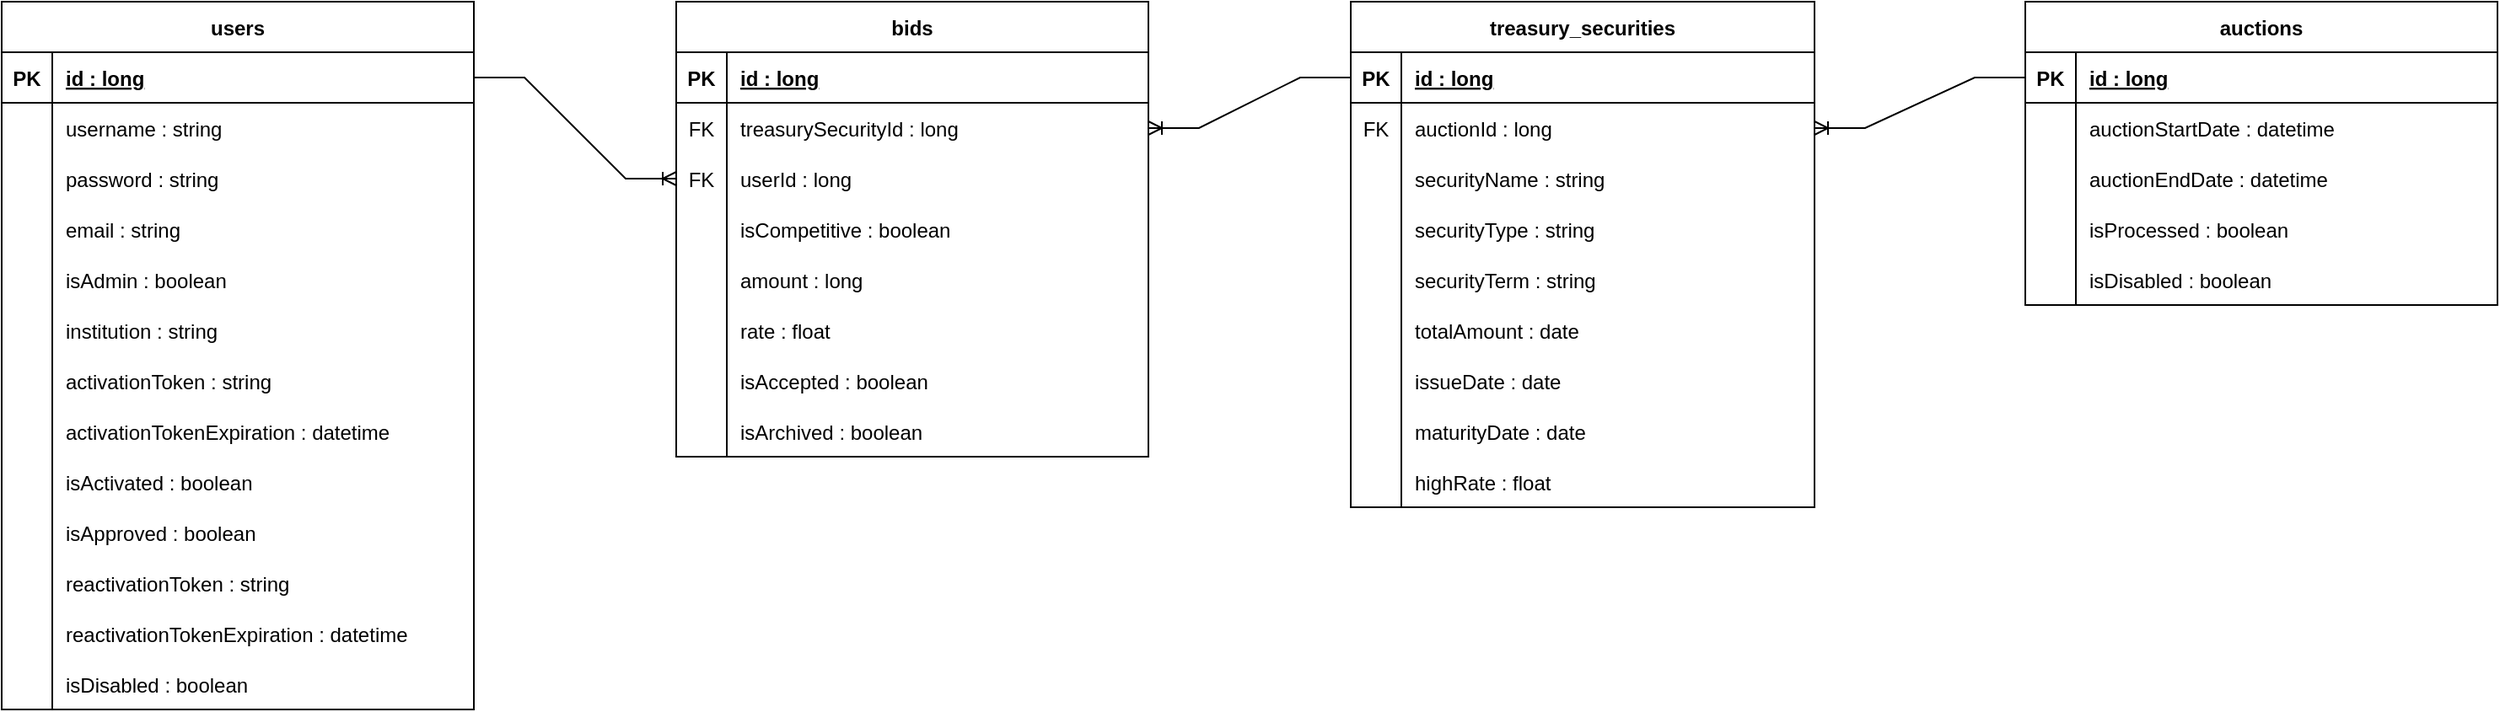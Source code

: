 <mxfile version="20.0.3" type="device"><diagram id="R2lEEEUBdFMjLlhIrx00" name="Page-1"><mxGraphModel dx="1673" dy="980" grid="1" gridSize="10" guides="1" tooltips="1" connect="1" arrows="1" fold="1" page="1" pageScale="1" pageWidth="583" pageHeight="827" math="0" shadow="0" extFonts="Permanent Marker^https://fonts.googleapis.com/css?family=Permanent+Marker"><root><mxCell id="0"/><mxCell id="1" parent="0"/><mxCell id="C-vyLk0tnHw3VtMMgP7b-13" value="treasury_securities" style="shape=table;startSize=30;container=1;collapsible=1;childLayout=tableLayout;fixedRows=1;rowLines=0;fontStyle=1;align=center;resizeLast=1;" parent="1" vertex="1"><mxGeometry x="880" y="320" width="275" height="300" as="geometry"/></mxCell><mxCell id="C-vyLk0tnHw3VtMMgP7b-14" value="" style="shape=partialRectangle;collapsible=0;dropTarget=0;pointerEvents=0;fillColor=none;points=[[0,0.5],[1,0.5]];portConstraint=eastwest;top=0;left=0;right=0;bottom=1;" parent="C-vyLk0tnHw3VtMMgP7b-13" vertex="1"><mxGeometry y="30" width="275" height="30" as="geometry"/></mxCell><mxCell id="C-vyLk0tnHw3VtMMgP7b-15" value="PK" style="shape=partialRectangle;overflow=hidden;connectable=0;fillColor=none;top=0;left=0;bottom=0;right=0;fontStyle=1;" parent="C-vyLk0tnHw3VtMMgP7b-14" vertex="1"><mxGeometry width="30" height="30" as="geometry"><mxRectangle width="30" height="30" as="alternateBounds"/></mxGeometry></mxCell><mxCell id="C-vyLk0tnHw3VtMMgP7b-16" value="id : long" style="shape=partialRectangle;overflow=hidden;connectable=0;fillColor=none;top=0;left=0;bottom=0;right=0;align=left;spacingLeft=6;fontStyle=5;" parent="C-vyLk0tnHw3VtMMgP7b-14" vertex="1"><mxGeometry x="30" width="245" height="30" as="geometry"><mxRectangle width="245" height="30" as="alternateBounds"/></mxGeometry></mxCell><mxCell id="_9iwSslG8Aq5qj0h639I-4" style="shape=partialRectangle;collapsible=0;dropTarget=0;pointerEvents=0;fillColor=none;points=[[0,0.5],[1,0.5]];portConstraint=eastwest;top=0;left=0;right=0;bottom=0;" vertex="1" parent="C-vyLk0tnHw3VtMMgP7b-13"><mxGeometry y="60" width="275" height="30" as="geometry"/></mxCell><mxCell id="_9iwSslG8Aq5qj0h639I-5" value="FK" style="shape=partialRectangle;overflow=hidden;connectable=0;fillColor=none;top=0;left=0;bottom=0;right=0;" vertex="1" parent="_9iwSslG8Aq5qj0h639I-4"><mxGeometry width="30" height="30" as="geometry"><mxRectangle width="30" height="30" as="alternateBounds"/></mxGeometry></mxCell><mxCell id="_9iwSslG8Aq5qj0h639I-6" value="auctionId : long" style="shape=partialRectangle;overflow=hidden;connectable=0;fillColor=none;top=0;left=0;bottom=0;right=0;align=left;spacingLeft=6;" vertex="1" parent="_9iwSslG8Aq5qj0h639I-4"><mxGeometry x="30" width="245" height="30" as="geometry"><mxRectangle width="245" height="30" as="alternateBounds"/></mxGeometry></mxCell><mxCell id="y-kkkrzuIJD41gXvzFDT-53" style="shape=partialRectangle;collapsible=0;dropTarget=0;pointerEvents=0;fillColor=none;points=[[0,0.5],[1,0.5]];portConstraint=eastwest;top=0;left=0;right=0;bottom=0;" parent="C-vyLk0tnHw3VtMMgP7b-13" vertex="1"><mxGeometry y="90" width="275" height="30" as="geometry"/></mxCell><mxCell id="y-kkkrzuIJD41gXvzFDT-54" style="shape=partialRectangle;overflow=hidden;connectable=0;fillColor=none;top=0;left=0;bottom=0;right=0;" parent="y-kkkrzuIJD41gXvzFDT-53" vertex="1"><mxGeometry width="30" height="30" as="geometry"><mxRectangle width="30" height="30" as="alternateBounds"/></mxGeometry></mxCell><mxCell id="y-kkkrzuIJD41gXvzFDT-55" value="securityName : string" style="shape=partialRectangle;overflow=hidden;connectable=0;fillColor=none;top=0;left=0;bottom=0;right=0;align=left;spacingLeft=6;" parent="y-kkkrzuIJD41gXvzFDT-53" vertex="1"><mxGeometry x="30" width="245" height="30" as="geometry"><mxRectangle width="245" height="30" as="alternateBounds"/></mxGeometry></mxCell><mxCell id="C-vyLk0tnHw3VtMMgP7b-20" value="" style="shape=partialRectangle;collapsible=0;dropTarget=0;pointerEvents=0;fillColor=none;points=[[0,0.5],[1,0.5]];portConstraint=eastwest;top=0;left=0;right=0;bottom=0;" parent="C-vyLk0tnHw3VtMMgP7b-13" vertex="1"><mxGeometry y="120" width="275" height="30" as="geometry"/></mxCell><mxCell id="C-vyLk0tnHw3VtMMgP7b-21" value="" style="shape=partialRectangle;overflow=hidden;connectable=0;fillColor=none;top=0;left=0;bottom=0;right=0;" parent="C-vyLk0tnHw3VtMMgP7b-20" vertex="1"><mxGeometry width="30" height="30" as="geometry"><mxRectangle width="30" height="30" as="alternateBounds"/></mxGeometry></mxCell><mxCell id="C-vyLk0tnHw3VtMMgP7b-22" value="securityType : string" style="shape=partialRectangle;overflow=hidden;connectable=0;fillColor=none;top=0;left=0;bottom=0;right=0;align=left;spacingLeft=6;" parent="C-vyLk0tnHw3VtMMgP7b-20" vertex="1"><mxGeometry x="30" width="245" height="30" as="geometry"><mxRectangle width="245" height="30" as="alternateBounds"/></mxGeometry></mxCell><mxCell id="O6JxZYB8UozgGxI3PAgN-44" style="shape=partialRectangle;collapsible=0;dropTarget=0;pointerEvents=0;fillColor=none;points=[[0,0.5],[1,0.5]];portConstraint=eastwest;top=0;left=0;right=0;bottom=0;" parent="C-vyLk0tnHw3VtMMgP7b-13" vertex="1"><mxGeometry y="150" width="275" height="30" as="geometry"/></mxCell><mxCell id="O6JxZYB8UozgGxI3PAgN-45" style="shape=partialRectangle;overflow=hidden;connectable=0;fillColor=none;top=0;left=0;bottom=0;right=0;" parent="O6JxZYB8UozgGxI3PAgN-44" vertex="1"><mxGeometry width="30" height="30" as="geometry"><mxRectangle width="30" height="30" as="alternateBounds"/></mxGeometry></mxCell><mxCell id="O6JxZYB8UozgGxI3PAgN-46" value="securityTerm : string" style="shape=partialRectangle;overflow=hidden;connectable=0;fillColor=none;top=0;left=0;bottom=0;right=0;align=left;spacingLeft=6;" parent="O6JxZYB8UozgGxI3PAgN-44" vertex="1"><mxGeometry x="30" width="245" height="30" as="geometry"><mxRectangle width="245" height="30" as="alternateBounds"/></mxGeometry></mxCell><mxCell id="1lOHPJvQak-g6XVQOSJD-5" style="shape=partialRectangle;collapsible=0;dropTarget=0;pointerEvents=0;fillColor=none;points=[[0,0.5],[1,0.5]];portConstraint=eastwest;top=0;left=0;right=0;bottom=0;" parent="C-vyLk0tnHw3VtMMgP7b-13" vertex="1"><mxGeometry y="180" width="275" height="30" as="geometry"/></mxCell><mxCell id="1lOHPJvQak-g6XVQOSJD-6" style="shape=partialRectangle;overflow=hidden;connectable=0;fillColor=none;top=0;left=0;bottom=0;right=0;" parent="1lOHPJvQak-g6XVQOSJD-5" vertex="1"><mxGeometry width="30" height="30" as="geometry"><mxRectangle width="30" height="30" as="alternateBounds"/></mxGeometry></mxCell><mxCell id="1lOHPJvQak-g6XVQOSJD-7" value="totalAmount : date" style="shape=partialRectangle;overflow=hidden;connectable=0;fillColor=none;top=0;left=0;bottom=0;right=0;align=left;spacingLeft=6;" parent="1lOHPJvQak-g6XVQOSJD-5" vertex="1"><mxGeometry x="30" width="245" height="30" as="geometry"><mxRectangle width="245" height="30" as="alternateBounds"/></mxGeometry></mxCell><mxCell id="1lOHPJvQak-g6XVQOSJD-10" style="shape=partialRectangle;collapsible=0;dropTarget=0;pointerEvents=0;fillColor=none;points=[[0,0.5],[1,0.5]];portConstraint=eastwest;top=0;left=0;right=0;bottom=0;" parent="C-vyLk0tnHw3VtMMgP7b-13" vertex="1"><mxGeometry y="210" width="275" height="30" as="geometry"/></mxCell><mxCell id="1lOHPJvQak-g6XVQOSJD-11" style="shape=partialRectangle;overflow=hidden;connectable=0;fillColor=none;top=0;left=0;bottom=0;right=0;" parent="1lOHPJvQak-g6XVQOSJD-10" vertex="1"><mxGeometry width="30" height="30" as="geometry"><mxRectangle width="30" height="30" as="alternateBounds"/></mxGeometry></mxCell><mxCell id="1lOHPJvQak-g6XVQOSJD-12" value="issueDate : date" style="shape=partialRectangle;overflow=hidden;connectable=0;fillColor=none;top=0;left=0;bottom=0;right=0;align=left;spacingLeft=6;" parent="1lOHPJvQak-g6XVQOSJD-10" vertex="1"><mxGeometry x="30" width="245" height="30" as="geometry"><mxRectangle width="245" height="30" as="alternateBounds"/></mxGeometry></mxCell><mxCell id="1lOHPJvQak-g6XVQOSJD-13" style="shape=partialRectangle;collapsible=0;dropTarget=0;pointerEvents=0;fillColor=none;points=[[0,0.5],[1,0.5]];portConstraint=eastwest;top=0;left=0;right=0;bottom=0;" parent="C-vyLk0tnHw3VtMMgP7b-13" vertex="1"><mxGeometry y="240" width="275" height="30" as="geometry"/></mxCell><mxCell id="1lOHPJvQak-g6XVQOSJD-14" style="shape=partialRectangle;overflow=hidden;connectable=0;fillColor=none;top=0;left=0;bottom=0;right=0;" parent="1lOHPJvQak-g6XVQOSJD-13" vertex="1"><mxGeometry width="30" height="30" as="geometry"><mxRectangle width="30" height="30" as="alternateBounds"/></mxGeometry></mxCell><mxCell id="1lOHPJvQak-g6XVQOSJD-15" value="maturityDate : date" style="shape=partialRectangle;overflow=hidden;connectable=0;fillColor=none;top=0;left=0;bottom=0;right=0;align=left;spacingLeft=6;" parent="1lOHPJvQak-g6XVQOSJD-13" vertex="1"><mxGeometry x="30" width="245" height="30" as="geometry"><mxRectangle width="245" height="30" as="alternateBounds"/></mxGeometry></mxCell><mxCell id="1lOHPJvQak-g6XVQOSJD-16" style="shape=partialRectangle;collapsible=0;dropTarget=0;pointerEvents=0;fillColor=none;points=[[0,0.5],[1,0.5]];portConstraint=eastwest;top=0;left=0;right=0;bottom=0;" parent="C-vyLk0tnHw3VtMMgP7b-13" vertex="1"><mxGeometry y="270" width="275" height="30" as="geometry"/></mxCell><mxCell id="1lOHPJvQak-g6XVQOSJD-17" style="shape=partialRectangle;overflow=hidden;connectable=0;fillColor=none;top=0;left=0;bottom=0;right=0;" parent="1lOHPJvQak-g6XVQOSJD-16" vertex="1"><mxGeometry width="30" height="30" as="geometry"><mxRectangle width="30" height="30" as="alternateBounds"/></mxGeometry></mxCell><mxCell id="1lOHPJvQak-g6XVQOSJD-18" value="highRate : float" style="shape=partialRectangle;overflow=hidden;connectable=0;fillColor=none;top=0;left=0;bottom=0;right=0;align=left;spacingLeft=6;" parent="1lOHPJvQak-g6XVQOSJD-16" vertex="1"><mxGeometry x="30" width="245" height="30" as="geometry"><mxRectangle width="245" height="30" as="alternateBounds"/></mxGeometry></mxCell><mxCell id="C-vyLk0tnHw3VtMMgP7b-23" value="users" style="shape=table;startSize=30;container=1;collapsible=1;childLayout=tableLayout;fixedRows=1;rowLines=0;fontStyle=1;align=center;resizeLast=1;" parent="1" vertex="1"><mxGeometry x="80" y="320" width="280" height="420" as="geometry"/></mxCell><mxCell id="C-vyLk0tnHw3VtMMgP7b-24" value="" style="shape=partialRectangle;collapsible=0;dropTarget=0;pointerEvents=0;fillColor=none;points=[[0,0.5],[1,0.5]];portConstraint=eastwest;top=0;left=0;right=0;bottom=1;" parent="C-vyLk0tnHw3VtMMgP7b-23" vertex="1"><mxGeometry y="30" width="280" height="30" as="geometry"/></mxCell><mxCell id="C-vyLk0tnHw3VtMMgP7b-25" value="PK" style="shape=partialRectangle;overflow=hidden;connectable=0;fillColor=none;top=0;left=0;bottom=0;right=0;fontStyle=1;" parent="C-vyLk0tnHw3VtMMgP7b-24" vertex="1"><mxGeometry width="30" height="30" as="geometry"><mxRectangle width="30" height="30" as="alternateBounds"/></mxGeometry></mxCell><mxCell id="C-vyLk0tnHw3VtMMgP7b-26" value="id : long" style="shape=partialRectangle;overflow=hidden;connectable=0;fillColor=none;top=0;left=0;bottom=0;right=0;align=left;spacingLeft=6;fontStyle=5;" parent="C-vyLk0tnHw3VtMMgP7b-24" vertex="1"><mxGeometry x="30" width="250" height="30" as="geometry"><mxRectangle width="250" height="30" as="alternateBounds"/></mxGeometry></mxCell><mxCell id="C-vyLk0tnHw3VtMMgP7b-27" value="" style="shape=partialRectangle;collapsible=0;dropTarget=0;pointerEvents=0;fillColor=none;points=[[0,0.5],[1,0.5]];portConstraint=eastwest;top=0;left=0;right=0;bottom=0;" parent="C-vyLk0tnHw3VtMMgP7b-23" vertex="1"><mxGeometry y="60" width="280" height="30" as="geometry"/></mxCell><mxCell id="C-vyLk0tnHw3VtMMgP7b-28" value="" style="shape=partialRectangle;overflow=hidden;connectable=0;fillColor=none;top=0;left=0;bottom=0;right=0;" parent="C-vyLk0tnHw3VtMMgP7b-27" vertex="1"><mxGeometry width="30" height="30" as="geometry"><mxRectangle width="30" height="30" as="alternateBounds"/></mxGeometry></mxCell><mxCell id="C-vyLk0tnHw3VtMMgP7b-29" value="username : string" style="shape=partialRectangle;overflow=hidden;connectable=0;fillColor=none;top=0;left=0;bottom=0;right=0;align=left;spacingLeft=6;" parent="C-vyLk0tnHw3VtMMgP7b-27" vertex="1"><mxGeometry x="30" width="250" height="30" as="geometry"><mxRectangle width="250" height="30" as="alternateBounds"/></mxGeometry></mxCell><mxCell id="O6JxZYB8UozgGxI3PAgN-1" style="shape=partialRectangle;collapsible=0;dropTarget=0;pointerEvents=0;fillColor=none;points=[[0,0.5],[1,0.5]];portConstraint=eastwest;top=0;left=0;right=0;bottom=0;" parent="C-vyLk0tnHw3VtMMgP7b-23" vertex="1"><mxGeometry y="90" width="280" height="30" as="geometry"/></mxCell><mxCell id="O6JxZYB8UozgGxI3PAgN-2" value="        " style="shape=partialRectangle;overflow=hidden;connectable=0;fillColor=none;top=0;left=0;bottom=0;right=0;" parent="O6JxZYB8UozgGxI3PAgN-1" vertex="1"><mxGeometry width="30" height="30" as="geometry"><mxRectangle width="30" height="30" as="alternateBounds"/></mxGeometry></mxCell><mxCell id="O6JxZYB8UozgGxI3PAgN-3" value="password : string" style="shape=partialRectangle;overflow=hidden;connectable=0;fillColor=none;top=0;left=0;bottom=0;right=0;align=left;spacingLeft=6;" parent="O6JxZYB8UozgGxI3PAgN-1" vertex="1"><mxGeometry x="30" width="250" height="30" as="geometry"><mxRectangle width="250" height="30" as="alternateBounds"/></mxGeometry></mxCell><mxCell id="O6JxZYB8UozgGxI3PAgN-4" style="shape=partialRectangle;collapsible=0;dropTarget=0;pointerEvents=0;fillColor=none;points=[[0,0.5],[1,0.5]];portConstraint=eastwest;top=0;left=0;right=0;bottom=0;" parent="C-vyLk0tnHw3VtMMgP7b-23" vertex="1"><mxGeometry y="120" width="280" height="30" as="geometry"/></mxCell><mxCell id="O6JxZYB8UozgGxI3PAgN-5" style="shape=partialRectangle;overflow=hidden;connectable=0;fillColor=none;top=0;left=0;bottom=0;right=0;" parent="O6JxZYB8UozgGxI3PAgN-4" vertex="1"><mxGeometry width="30" height="30" as="geometry"><mxRectangle width="30" height="30" as="alternateBounds"/></mxGeometry></mxCell><mxCell id="O6JxZYB8UozgGxI3PAgN-6" value="email : string" style="shape=partialRectangle;overflow=hidden;connectable=0;fillColor=none;top=0;left=0;bottom=0;right=0;align=left;spacingLeft=6;" parent="O6JxZYB8UozgGxI3PAgN-4" vertex="1"><mxGeometry x="30" width="250" height="30" as="geometry"><mxRectangle width="250" height="30" as="alternateBounds"/></mxGeometry></mxCell><mxCell id="O6JxZYB8UozgGxI3PAgN-41" style="shape=partialRectangle;collapsible=0;dropTarget=0;pointerEvents=0;fillColor=none;points=[[0,0.5],[1,0.5]];portConstraint=eastwest;top=0;left=0;right=0;bottom=0;" parent="C-vyLk0tnHw3VtMMgP7b-23" vertex="1"><mxGeometry y="150" width="280" height="30" as="geometry"/></mxCell><mxCell id="O6JxZYB8UozgGxI3PAgN-42" style="shape=partialRectangle;overflow=hidden;connectable=0;fillColor=none;top=0;left=0;bottom=0;right=0;" parent="O6JxZYB8UozgGxI3PAgN-41" vertex="1"><mxGeometry width="30" height="30" as="geometry"><mxRectangle width="30" height="30" as="alternateBounds"/></mxGeometry></mxCell><mxCell id="O6JxZYB8UozgGxI3PAgN-43" value="isAdmin : boolean" style="shape=partialRectangle;overflow=hidden;connectable=0;fillColor=none;top=0;left=0;bottom=0;right=0;align=left;spacingLeft=6;" parent="O6JxZYB8UozgGxI3PAgN-41" vertex="1"><mxGeometry x="30" width="250" height="30" as="geometry"><mxRectangle width="250" height="30" as="alternateBounds"/></mxGeometry></mxCell><mxCell id="O6JxZYB8UozgGxI3PAgN-8" style="shape=partialRectangle;collapsible=0;dropTarget=0;pointerEvents=0;fillColor=none;points=[[0,0.5],[1,0.5]];portConstraint=eastwest;top=0;left=0;right=0;bottom=0;" parent="C-vyLk0tnHw3VtMMgP7b-23" vertex="1"><mxGeometry y="180" width="280" height="30" as="geometry"/></mxCell><mxCell id="O6JxZYB8UozgGxI3PAgN-9" style="shape=partialRectangle;overflow=hidden;connectable=0;fillColor=none;top=0;left=0;bottom=0;right=0;" parent="O6JxZYB8UozgGxI3PAgN-8" vertex="1"><mxGeometry width="30" height="30" as="geometry"><mxRectangle width="30" height="30" as="alternateBounds"/></mxGeometry></mxCell><mxCell id="O6JxZYB8UozgGxI3PAgN-10" value="institution : string" style="shape=partialRectangle;overflow=hidden;connectable=0;fillColor=none;top=0;left=0;bottom=0;right=0;align=left;spacingLeft=6;" parent="O6JxZYB8UozgGxI3PAgN-8" vertex="1"><mxGeometry x="30" width="250" height="30" as="geometry"><mxRectangle width="250" height="30" as="alternateBounds"/></mxGeometry></mxCell><mxCell id="O6JxZYB8UozgGxI3PAgN-22" style="shape=partialRectangle;collapsible=0;dropTarget=0;pointerEvents=0;fillColor=none;points=[[0,0.5],[1,0.5]];portConstraint=eastwest;top=0;left=0;right=0;bottom=0;" parent="C-vyLk0tnHw3VtMMgP7b-23" vertex="1"><mxGeometry y="210" width="280" height="30" as="geometry"/></mxCell><mxCell id="O6JxZYB8UozgGxI3PAgN-23" style="shape=partialRectangle;overflow=hidden;connectable=0;fillColor=none;top=0;left=0;bottom=0;right=0;" parent="O6JxZYB8UozgGxI3PAgN-22" vertex="1"><mxGeometry width="30" height="30" as="geometry"><mxRectangle width="30" height="30" as="alternateBounds"/></mxGeometry></mxCell><mxCell id="O6JxZYB8UozgGxI3PAgN-24" value="activationToken : string" style="shape=partialRectangle;overflow=hidden;connectable=0;fillColor=none;top=0;left=0;bottom=0;right=0;align=left;spacingLeft=6;" parent="O6JxZYB8UozgGxI3PAgN-22" vertex="1"><mxGeometry x="30" width="250" height="30" as="geometry"><mxRectangle width="250" height="30" as="alternateBounds"/></mxGeometry></mxCell><mxCell id="O6JxZYB8UozgGxI3PAgN-31" style="shape=partialRectangle;collapsible=0;dropTarget=0;pointerEvents=0;fillColor=none;points=[[0,0.5],[1,0.5]];portConstraint=eastwest;top=0;left=0;right=0;bottom=0;" parent="C-vyLk0tnHw3VtMMgP7b-23" vertex="1"><mxGeometry y="240" width="280" height="30" as="geometry"/></mxCell><mxCell id="O6JxZYB8UozgGxI3PAgN-32" style="shape=partialRectangle;overflow=hidden;connectable=0;fillColor=none;top=0;left=0;bottom=0;right=0;" parent="O6JxZYB8UozgGxI3PAgN-31" vertex="1"><mxGeometry width="30" height="30" as="geometry"><mxRectangle width="30" height="30" as="alternateBounds"/></mxGeometry></mxCell><mxCell id="O6JxZYB8UozgGxI3PAgN-33" value="activationTokenExpiration : datetime" style="shape=partialRectangle;overflow=hidden;connectable=0;fillColor=none;top=0;left=0;bottom=0;right=0;align=left;spacingLeft=6;" parent="O6JxZYB8UozgGxI3PAgN-31" vertex="1"><mxGeometry x="30" width="250" height="30" as="geometry"><mxRectangle width="250" height="30" as="alternateBounds"/></mxGeometry></mxCell><mxCell id="O6JxZYB8UozgGxI3PAgN-25" style="shape=partialRectangle;collapsible=0;dropTarget=0;pointerEvents=0;fillColor=none;points=[[0,0.5],[1,0.5]];portConstraint=eastwest;top=0;left=0;right=0;bottom=0;" parent="C-vyLk0tnHw3VtMMgP7b-23" vertex="1"><mxGeometry y="270" width="280" height="30" as="geometry"/></mxCell><mxCell id="O6JxZYB8UozgGxI3PAgN-26" style="shape=partialRectangle;overflow=hidden;connectable=0;fillColor=none;top=0;left=0;bottom=0;right=0;" parent="O6JxZYB8UozgGxI3PAgN-25" vertex="1"><mxGeometry width="30" height="30" as="geometry"><mxRectangle width="30" height="30" as="alternateBounds"/></mxGeometry></mxCell><mxCell id="O6JxZYB8UozgGxI3PAgN-27" value="isActivated : boolean" style="shape=partialRectangle;overflow=hidden;connectable=0;fillColor=none;top=0;left=0;bottom=0;right=0;align=left;spacingLeft=6;" parent="O6JxZYB8UozgGxI3PAgN-25" vertex="1"><mxGeometry x="30" width="250" height="30" as="geometry"><mxRectangle width="250" height="30" as="alternateBounds"/></mxGeometry></mxCell><mxCell id="_9iwSslG8Aq5qj0h639I-7" style="shape=partialRectangle;collapsible=0;dropTarget=0;pointerEvents=0;fillColor=none;points=[[0,0.5],[1,0.5]];portConstraint=eastwest;top=0;left=0;right=0;bottom=0;" vertex="1" parent="C-vyLk0tnHw3VtMMgP7b-23"><mxGeometry y="300" width="280" height="30" as="geometry"/></mxCell><mxCell id="_9iwSslG8Aq5qj0h639I-8" style="shape=partialRectangle;overflow=hidden;connectable=0;fillColor=none;top=0;left=0;bottom=0;right=0;" vertex="1" parent="_9iwSslG8Aq5qj0h639I-7"><mxGeometry width="30" height="30" as="geometry"><mxRectangle width="30" height="30" as="alternateBounds"/></mxGeometry></mxCell><mxCell id="_9iwSslG8Aq5qj0h639I-9" value="isApproved : boolean" style="shape=partialRectangle;overflow=hidden;connectable=0;fillColor=none;top=0;left=0;bottom=0;right=0;align=left;spacingLeft=6;" vertex="1" parent="_9iwSslG8Aq5qj0h639I-7"><mxGeometry x="30" width="250" height="30" as="geometry"><mxRectangle width="250" height="30" as="alternateBounds"/></mxGeometry></mxCell><mxCell id="O6JxZYB8UozgGxI3PAgN-28" style="shape=partialRectangle;collapsible=0;dropTarget=0;pointerEvents=0;fillColor=none;points=[[0,0.5],[1,0.5]];portConstraint=eastwest;top=0;left=0;right=0;bottom=0;" parent="C-vyLk0tnHw3VtMMgP7b-23" vertex="1"><mxGeometry y="330" width="280" height="30" as="geometry"/></mxCell><mxCell id="O6JxZYB8UozgGxI3PAgN-29" style="shape=partialRectangle;overflow=hidden;connectable=0;fillColor=none;top=0;left=0;bottom=0;right=0;" parent="O6JxZYB8UozgGxI3PAgN-28" vertex="1"><mxGeometry width="30" height="30" as="geometry"><mxRectangle width="30" height="30" as="alternateBounds"/></mxGeometry></mxCell><mxCell id="O6JxZYB8UozgGxI3PAgN-30" value="reactivationToken : string" style="shape=partialRectangle;overflow=hidden;connectable=0;fillColor=none;top=0;left=0;bottom=0;right=0;align=left;spacingLeft=6;" parent="O6JxZYB8UozgGxI3PAgN-28" vertex="1"><mxGeometry x="30" width="250" height="30" as="geometry"><mxRectangle width="250" height="30" as="alternateBounds"/></mxGeometry></mxCell><mxCell id="O6JxZYB8UozgGxI3PAgN-34" style="shape=partialRectangle;collapsible=0;dropTarget=0;pointerEvents=0;fillColor=none;points=[[0,0.5],[1,0.5]];portConstraint=eastwest;top=0;left=0;right=0;bottom=0;" parent="C-vyLk0tnHw3VtMMgP7b-23" vertex="1"><mxGeometry y="360" width="280" height="30" as="geometry"/></mxCell><mxCell id="O6JxZYB8UozgGxI3PAgN-35" style="shape=partialRectangle;overflow=hidden;connectable=0;fillColor=none;top=0;left=0;bottom=0;right=0;" parent="O6JxZYB8UozgGxI3PAgN-34" vertex="1"><mxGeometry width="30" height="30" as="geometry"><mxRectangle width="30" height="30" as="alternateBounds"/></mxGeometry></mxCell><mxCell id="O6JxZYB8UozgGxI3PAgN-36" value="reactivationTokenExpiration : datetime " style="shape=partialRectangle;overflow=hidden;connectable=0;fillColor=none;top=0;left=0;bottom=0;right=0;align=left;spacingLeft=6;" parent="O6JxZYB8UozgGxI3PAgN-34" vertex="1"><mxGeometry x="30" width="250" height="30" as="geometry"><mxRectangle width="250" height="30" as="alternateBounds"/></mxGeometry></mxCell><mxCell id="1lOHPJvQak-g6XVQOSJD-19" style="shape=partialRectangle;collapsible=0;dropTarget=0;pointerEvents=0;fillColor=none;points=[[0,0.5],[1,0.5]];portConstraint=eastwest;top=0;left=0;right=0;bottom=0;" parent="C-vyLk0tnHw3VtMMgP7b-23" vertex="1"><mxGeometry y="390" width="280" height="30" as="geometry"/></mxCell><mxCell id="1lOHPJvQak-g6XVQOSJD-20" style="shape=partialRectangle;overflow=hidden;connectable=0;fillColor=none;top=0;left=0;bottom=0;right=0;" parent="1lOHPJvQak-g6XVQOSJD-19" vertex="1"><mxGeometry width="30" height="30" as="geometry"><mxRectangle width="30" height="30" as="alternateBounds"/></mxGeometry></mxCell><mxCell id="1lOHPJvQak-g6XVQOSJD-21" value="isDisabled : boolean" style="shape=partialRectangle;overflow=hidden;connectable=0;fillColor=none;top=0;left=0;bottom=0;right=0;align=left;spacingLeft=6;" parent="1lOHPJvQak-g6XVQOSJD-19" vertex="1"><mxGeometry x="30" width="250" height="30" as="geometry"><mxRectangle width="250" height="30" as="alternateBounds"/></mxGeometry></mxCell><mxCell id="O6JxZYB8UozgGxI3PAgN-12" value="bids" style="shape=table;startSize=30;container=1;collapsible=1;childLayout=tableLayout;fixedRows=1;rowLines=0;fontStyle=1;align=center;resizeLast=1;" parent="1" vertex="1"><mxGeometry x="480" y="320" width="280" height="270" as="geometry"/></mxCell><mxCell id="O6JxZYB8UozgGxI3PAgN-13" value="" style="shape=partialRectangle;collapsible=0;dropTarget=0;pointerEvents=0;fillColor=none;points=[[0,0.5],[1,0.5]];portConstraint=eastwest;top=0;left=0;right=0;bottom=1;" parent="O6JxZYB8UozgGxI3PAgN-12" vertex="1"><mxGeometry y="30" width="280" height="30" as="geometry"/></mxCell><mxCell id="O6JxZYB8UozgGxI3PAgN-14" value="PK" style="shape=partialRectangle;overflow=hidden;connectable=0;fillColor=none;top=0;left=0;bottom=0;right=0;fontStyle=1;" parent="O6JxZYB8UozgGxI3PAgN-13" vertex="1"><mxGeometry width="30" height="30" as="geometry"><mxRectangle width="30" height="30" as="alternateBounds"/></mxGeometry></mxCell><mxCell id="O6JxZYB8UozgGxI3PAgN-15" value="id : long" style="shape=partialRectangle;overflow=hidden;connectable=0;fillColor=none;top=0;left=0;bottom=0;right=0;align=left;spacingLeft=6;fontStyle=5;" parent="O6JxZYB8UozgGxI3PAgN-13" vertex="1"><mxGeometry x="30" width="250" height="30" as="geometry"><mxRectangle width="250" height="30" as="alternateBounds"/></mxGeometry></mxCell><mxCell id="y-kkkrzuIJD41gXvzFDT-10" style="shape=partialRectangle;collapsible=0;dropTarget=0;pointerEvents=0;fillColor=none;points=[[0,0.5],[1,0.5]];portConstraint=eastwest;top=0;left=0;right=0;bottom=0;" parent="O6JxZYB8UozgGxI3PAgN-12" vertex="1"><mxGeometry y="60" width="280" height="30" as="geometry"/></mxCell><mxCell id="y-kkkrzuIJD41gXvzFDT-11" value="FK" style="shape=partialRectangle;overflow=hidden;connectable=0;fillColor=none;top=0;left=0;bottom=0;right=0;" parent="y-kkkrzuIJD41gXvzFDT-10" vertex="1"><mxGeometry width="30" height="30" as="geometry"><mxRectangle width="30" height="30" as="alternateBounds"/></mxGeometry></mxCell><mxCell id="y-kkkrzuIJD41gXvzFDT-12" value="treasurySecurityId : long " style="shape=partialRectangle;overflow=hidden;connectable=0;fillColor=none;top=0;left=0;bottom=0;right=0;align=left;spacingLeft=6;" parent="y-kkkrzuIJD41gXvzFDT-10" vertex="1"><mxGeometry x="30" width="250" height="30" as="geometry"><mxRectangle width="250" height="30" as="alternateBounds"/></mxGeometry></mxCell><mxCell id="O6JxZYB8UozgGxI3PAgN-16" value="" style="shape=partialRectangle;collapsible=0;dropTarget=0;pointerEvents=0;fillColor=none;points=[[0,0.5],[1,0.5]];portConstraint=eastwest;top=0;left=0;right=0;bottom=0;" parent="O6JxZYB8UozgGxI3PAgN-12" vertex="1"><mxGeometry y="90" width="280" height="30" as="geometry"/></mxCell><mxCell id="O6JxZYB8UozgGxI3PAgN-17" value="FK" style="shape=partialRectangle;overflow=hidden;connectable=0;fillColor=none;top=0;left=0;bottom=0;right=0;" parent="O6JxZYB8UozgGxI3PAgN-16" vertex="1"><mxGeometry width="30" height="30" as="geometry"><mxRectangle width="30" height="30" as="alternateBounds"/></mxGeometry></mxCell><mxCell id="O6JxZYB8UozgGxI3PAgN-18" value="userId : long" style="shape=partialRectangle;overflow=hidden;connectable=0;fillColor=none;top=0;left=0;bottom=0;right=0;align=left;spacingLeft=6;" parent="O6JxZYB8UozgGxI3PAgN-16" vertex="1"><mxGeometry x="30" width="250" height="30" as="geometry"><mxRectangle width="250" height="30" as="alternateBounds"/></mxGeometry></mxCell><mxCell id="O6JxZYB8UozgGxI3PAgN-96" style="shape=partialRectangle;collapsible=0;dropTarget=0;pointerEvents=0;fillColor=none;points=[[0,0.5],[1,0.5]];portConstraint=eastwest;top=0;left=0;right=0;bottom=0;" parent="O6JxZYB8UozgGxI3PAgN-12" vertex="1"><mxGeometry y="120" width="280" height="30" as="geometry"/></mxCell><mxCell id="O6JxZYB8UozgGxI3PAgN-97" style="shape=partialRectangle;overflow=hidden;connectable=0;fillColor=none;top=0;left=0;bottom=0;right=0;" parent="O6JxZYB8UozgGxI3PAgN-96" vertex="1"><mxGeometry width="30" height="30" as="geometry"><mxRectangle width="30" height="30" as="alternateBounds"/></mxGeometry></mxCell><mxCell id="O6JxZYB8UozgGxI3PAgN-98" value="isCompetitive : boolean" style="shape=partialRectangle;overflow=hidden;connectable=0;fillColor=none;top=0;left=0;bottom=0;right=0;align=left;spacingLeft=6;" parent="O6JxZYB8UozgGxI3PAgN-96" vertex="1"><mxGeometry x="30" width="250" height="30" as="geometry"><mxRectangle width="250" height="30" as="alternateBounds"/></mxGeometry></mxCell><mxCell id="O6JxZYB8UozgGxI3PAgN-60" style="shape=partialRectangle;collapsible=0;dropTarget=0;pointerEvents=0;fillColor=none;points=[[0,0.5],[1,0.5]];portConstraint=eastwest;top=0;left=0;right=0;bottom=0;" parent="O6JxZYB8UozgGxI3PAgN-12" vertex="1"><mxGeometry y="150" width="280" height="30" as="geometry"/></mxCell><mxCell id="O6JxZYB8UozgGxI3PAgN-61" style="shape=partialRectangle;overflow=hidden;connectable=0;fillColor=none;top=0;left=0;bottom=0;right=0;" parent="O6JxZYB8UozgGxI3PAgN-60" vertex="1"><mxGeometry width="30" height="30" as="geometry"><mxRectangle width="30" height="30" as="alternateBounds"/></mxGeometry></mxCell><mxCell id="O6JxZYB8UozgGxI3PAgN-62" value="amount : long  " style="shape=partialRectangle;overflow=hidden;connectable=0;fillColor=none;top=0;left=0;bottom=0;right=0;align=left;spacingLeft=6;" parent="O6JxZYB8UozgGxI3PAgN-60" vertex="1"><mxGeometry x="30" width="250" height="30" as="geometry"><mxRectangle width="250" height="30" as="alternateBounds"/></mxGeometry></mxCell><mxCell id="O6JxZYB8UozgGxI3PAgN-71" style="shape=partialRectangle;collapsible=0;dropTarget=0;pointerEvents=0;fillColor=none;points=[[0,0.5],[1,0.5]];portConstraint=eastwest;top=0;left=0;right=0;bottom=0;" parent="O6JxZYB8UozgGxI3PAgN-12" vertex="1"><mxGeometry y="180" width="280" height="30" as="geometry"/></mxCell><mxCell id="O6JxZYB8UozgGxI3PAgN-72" style="shape=partialRectangle;overflow=hidden;connectable=0;fillColor=none;top=0;left=0;bottom=0;right=0;" parent="O6JxZYB8UozgGxI3PAgN-71" vertex="1"><mxGeometry width="30" height="30" as="geometry"><mxRectangle width="30" height="30" as="alternateBounds"/></mxGeometry></mxCell><mxCell id="O6JxZYB8UozgGxI3PAgN-73" value="rate : float" style="shape=partialRectangle;overflow=hidden;connectable=0;fillColor=none;top=0;left=0;bottom=0;right=0;align=left;spacingLeft=6;" parent="O6JxZYB8UozgGxI3PAgN-71" vertex="1"><mxGeometry x="30" width="250" height="30" as="geometry"><mxRectangle width="250" height="30" as="alternateBounds"/></mxGeometry></mxCell><mxCell id="y-kkkrzuIJD41gXvzFDT-1" style="shape=partialRectangle;collapsible=0;dropTarget=0;pointerEvents=0;fillColor=none;points=[[0,0.5],[1,0.5]];portConstraint=eastwest;top=0;left=0;right=0;bottom=0;" parent="O6JxZYB8UozgGxI3PAgN-12" vertex="1"><mxGeometry y="210" width="280" height="30" as="geometry"/></mxCell><mxCell id="y-kkkrzuIJD41gXvzFDT-2" style="shape=partialRectangle;overflow=hidden;connectable=0;fillColor=none;top=0;left=0;bottom=0;right=0;" parent="y-kkkrzuIJD41gXvzFDT-1" vertex="1"><mxGeometry width="30" height="30" as="geometry"><mxRectangle width="30" height="30" as="alternateBounds"/></mxGeometry></mxCell><mxCell id="y-kkkrzuIJD41gXvzFDT-3" value="isAccepted : boolean " style="shape=partialRectangle;overflow=hidden;connectable=0;fillColor=none;top=0;left=0;bottom=0;right=0;align=left;spacingLeft=6;" parent="y-kkkrzuIJD41gXvzFDT-1" vertex="1"><mxGeometry x="30" width="250" height="30" as="geometry"><mxRectangle width="250" height="30" as="alternateBounds"/></mxGeometry></mxCell><mxCell id="y-kkkrzuIJD41gXvzFDT-62" style="shape=partialRectangle;collapsible=0;dropTarget=0;pointerEvents=0;fillColor=none;points=[[0,0.5],[1,0.5]];portConstraint=eastwest;top=0;left=0;right=0;bottom=0;" parent="O6JxZYB8UozgGxI3PAgN-12" vertex="1"><mxGeometry y="240" width="280" height="30" as="geometry"/></mxCell><mxCell id="y-kkkrzuIJD41gXvzFDT-63" style="shape=partialRectangle;overflow=hidden;connectable=0;fillColor=none;top=0;left=0;bottom=0;right=0;" parent="y-kkkrzuIJD41gXvzFDT-62" vertex="1"><mxGeometry width="30" height="30" as="geometry"><mxRectangle width="30" height="30" as="alternateBounds"/></mxGeometry></mxCell><mxCell id="y-kkkrzuIJD41gXvzFDT-64" value="isArchived : boolean" style="shape=partialRectangle;overflow=hidden;connectable=0;fillColor=none;top=0;left=0;bottom=0;right=0;align=left;spacingLeft=6;" parent="y-kkkrzuIJD41gXvzFDT-62" vertex="1"><mxGeometry x="30" width="250" height="30" as="geometry"><mxRectangle width="250" height="30" as="alternateBounds"/></mxGeometry></mxCell><mxCell id="O6JxZYB8UozgGxI3PAgN-74" value="auctions" style="shape=table;startSize=30;container=1;collapsible=1;childLayout=tableLayout;fixedRows=1;rowLines=0;fontStyle=1;align=center;resizeLast=1;" parent="1" vertex="1"><mxGeometry x="1280" y="320" width="280" height="180" as="geometry"><mxRectangle x="780" y="350" width="70" height="30" as="alternateBounds"/></mxGeometry></mxCell><mxCell id="O6JxZYB8UozgGxI3PAgN-75" value="" style="shape=partialRectangle;collapsible=0;dropTarget=0;pointerEvents=0;fillColor=none;points=[[0,0.5],[1,0.5]];portConstraint=eastwest;top=0;left=0;right=0;bottom=1;" parent="O6JxZYB8UozgGxI3PAgN-74" vertex="1"><mxGeometry y="30" width="280" height="30" as="geometry"/></mxCell><mxCell id="O6JxZYB8UozgGxI3PAgN-76" value="PK" style="shape=partialRectangle;overflow=hidden;connectable=0;fillColor=none;top=0;left=0;bottom=0;right=0;fontStyle=1;" parent="O6JxZYB8UozgGxI3PAgN-75" vertex="1"><mxGeometry width="30" height="30" as="geometry"><mxRectangle width="30" height="30" as="alternateBounds"/></mxGeometry></mxCell><mxCell id="O6JxZYB8UozgGxI3PAgN-77" value="id : long" style="shape=partialRectangle;overflow=hidden;connectable=0;fillColor=none;top=0;left=0;bottom=0;right=0;align=left;spacingLeft=6;fontStyle=5;" parent="O6JxZYB8UozgGxI3PAgN-75" vertex="1"><mxGeometry x="30" width="250" height="30" as="geometry"><mxRectangle width="250" height="30" as="alternateBounds"/></mxGeometry></mxCell><mxCell id="O6JxZYB8UozgGxI3PAgN-84" style="shape=partialRectangle;collapsible=0;dropTarget=0;pointerEvents=0;fillColor=none;points=[[0,0.5],[1,0.5]];portConstraint=eastwest;top=0;left=0;right=0;bottom=0;" parent="O6JxZYB8UozgGxI3PAgN-74" vertex="1"><mxGeometry y="60" width="280" height="30" as="geometry"/></mxCell><mxCell id="O6JxZYB8UozgGxI3PAgN-85" style="shape=partialRectangle;overflow=hidden;connectable=0;fillColor=none;top=0;left=0;bottom=0;right=0;" parent="O6JxZYB8UozgGxI3PAgN-84" vertex="1"><mxGeometry width="30" height="30" as="geometry"><mxRectangle width="30" height="30" as="alternateBounds"/></mxGeometry></mxCell><mxCell id="O6JxZYB8UozgGxI3PAgN-86" value="auctionStartDate : datetime " style="shape=partialRectangle;overflow=hidden;connectable=0;fillColor=none;top=0;left=0;bottom=0;right=0;align=left;spacingLeft=6;" parent="O6JxZYB8UozgGxI3PAgN-84" vertex="1"><mxGeometry x="30" width="250" height="30" as="geometry"><mxRectangle width="250" height="30" as="alternateBounds"/></mxGeometry></mxCell><mxCell id="y-kkkrzuIJD41gXvzFDT-56" style="shape=partialRectangle;collapsible=0;dropTarget=0;pointerEvents=0;fillColor=none;points=[[0,0.5],[1,0.5]];portConstraint=eastwest;top=0;left=0;right=0;bottom=0;" parent="O6JxZYB8UozgGxI3PAgN-74" vertex="1"><mxGeometry y="90" width="280" height="30" as="geometry"/></mxCell><mxCell id="y-kkkrzuIJD41gXvzFDT-57" style="shape=partialRectangle;overflow=hidden;connectable=0;fillColor=none;top=0;left=0;bottom=0;right=0;" parent="y-kkkrzuIJD41gXvzFDT-56" vertex="1"><mxGeometry width="30" height="30" as="geometry"><mxRectangle width="30" height="30" as="alternateBounds"/></mxGeometry></mxCell><mxCell id="y-kkkrzuIJD41gXvzFDT-58" value="auctionEndDate : datetime" style="shape=partialRectangle;overflow=hidden;connectable=0;fillColor=none;top=0;left=0;bottom=0;right=0;align=left;spacingLeft=6;" parent="y-kkkrzuIJD41gXvzFDT-56" vertex="1"><mxGeometry x="30" width="250" height="30" as="geometry"><mxRectangle width="250" height="30" as="alternateBounds"/></mxGeometry></mxCell><mxCell id="1lOHPJvQak-g6XVQOSJD-25" style="shape=partialRectangle;collapsible=0;dropTarget=0;pointerEvents=0;fillColor=none;points=[[0,0.5],[1,0.5]];portConstraint=eastwest;top=0;left=0;right=0;bottom=0;" parent="O6JxZYB8UozgGxI3PAgN-74" vertex="1"><mxGeometry y="120" width="280" height="30" as="geometry"/></mxCell><mxCell id="1lOHPJvQak-g6XVQOSJD-26" style="shape=partialRectangle;overflow=hidden;connectable=0;fillColor=none;top=0;left=0;bottom=0;right=0;" parent="1lOHPJvQak-g6XVQOSJD-25" vertex="1"><mxGeometry width="30" height="30" as="geometry"><mxRectangle width="30" height="30" as="alternateBounds"/></mxGeometry></mxCell><mxCell id="1lOHPJvQak-g6XVQOSJD-27" value="isProcessed : boolean" style="shape=partialRectangle;overflow=hidden;connectable=0;fillColor=none;top=0;left=0;bottom=0;right=0;align=left;spacingLeft=6;" parent="1lOHPJvQak-g6XVQOSJD-25" vertex="1"><mxGeometry x="30" width="250" height="30" as="geometry"><mxRectangle width="250" height="30" as="alternateBounds"/></mxGeometry></mxCell><mxCell id="1lOHPJvQak-g6XVQOSJD-28" style="shape=partialRectangle;collapsible=0;dropTarget=0;pointerEvents=0;fillColor=none;points=[[0,0.5],[1,0.5]];portConstraint=eastwest;top=0;left=0;right=0;bottom=0;" parent="O6JxZYB8UozgGxI3PAgN-74" vertex="1"><mxGeometry y="150" width="280" height="30" as="geometry"/></mxCell><mxCell id="1lOHPJvQak-g6XVQOSJD-29" style="shape=partialRectangle;overflow=hidden;connectable=0;fillColor=none;top=0;left=0;bottom=0;right=0;" parent="1lOHPJvQak-g6XVQOSJD-28" vertex="1"><mxGeometry width="30" height="30" as="geometry"><mxRectangle width="30" height="30" as="alternateBounds"/></mxGeometry></mxCell><mxCell id="1lOHPJvQak-g6XVQOSJD-30" value="isDisabled : boolean " style="shape=partialRectangle;overflow=hidden;connectable=0;fillColor=none;top=0;left=0;bottom=0;right=0;align=left;spacingLeft=6;" parent="1lOHPJvQak-g6XVQOSJD-28" vertex="1"><mxGeometry x="30" width="250" height="30" as="geometry"><mxRectangle width="250" height="30" as="alternateBounds"/></mxGeometry></mxCell><mxCell id="y-kkkrzuIJD41gXvzFDT-13" value="" style="edgeStyle=entityRelationEdgeStyle;fontSize=12;html=1;endArrow=ERoneToMany;rounded=0;entryX=0;entryY=0.5;entryDx=0;entryDy=0;exitX=1;exitY=0.5;exitDx=0;exitDy=0;" parent="1" source="C-vyLk0tnHw3VtMMgP7b-24" target="O6JxZYB8UozgGxI3PAgN-16" edge="1"><mxGeometry width="100" height="100" relative="1" as="geometry"><mxPoint x="370" y="200" as="sourcePoint"/><mxPoint x="470" y="100" as="targetPoint"/></mxGeometry></mxCell><mxCell id="1lOHPJvQak-g6XVQOSJD-1" value="" style="edgeStyle=entityRelationEdgeStyle;fontSize=12;html=1;endArrow=ERoneToMany;rounded=0;entryX=1;entryY=0.5;entryDx=0;entryDy=0;exitX=0;exitY=0.5;exitDx=0;exitDy=0;" parent="1" source="C-vyLk0tnHw3VtMMgP7b-14" target="y-kkkrzuIJD41gXvzFDT-10" edge="1"><mxGeometry width="100" height="100" relative="1" as="geometry"><mxPoint x="1150" y="580" as="sourcePoint"/><mxPoint x="1090" y="726" as="targetPoint"/></mxGeometry></mxCell><mxCell id="_9iwSslG8Aq5qj0h639I-10" value="" style="edgeStyle=entityRelationEdgeStyle;fontSize=12;html=1;endArrow=ERoneToMany;rounded=0;entryX=1;entryY=0.5;entryDx=0;entryDy=0;exitX=0;exitY=0.5;exitDx=0;exitDy=0;" edge="1" parent="1" source="O6JxZYB8UozgGxI3PAgN-75" target="_9iwSslG8Aq5qj0h639I-4"><mxGeometry width="100" height="100" relative="1" as="geometry"><mxPoint x="1185" y="440" as="sourcePoint"/><mxPoint x="1070" y="470" as="targetPoint"/></mxGeometry></mxCell></root></mxGraphModel></diagram></mxfile>